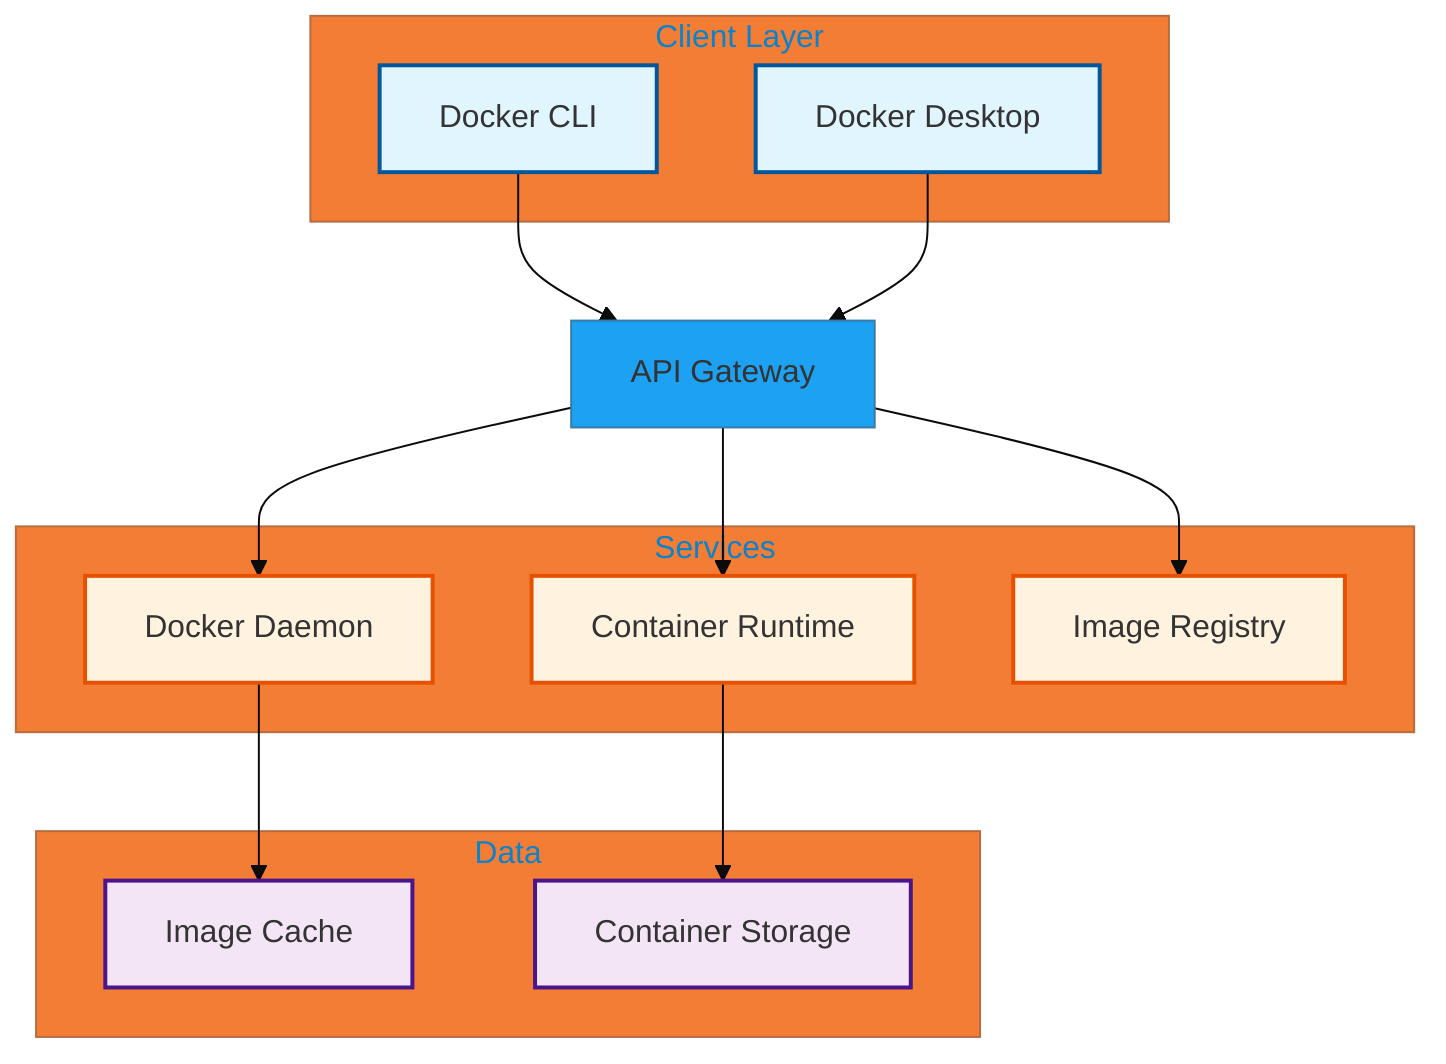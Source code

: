 %%{init: {'theme':'base', 'themeVariables': { 'primaryColor':'#1DA1F2'}}}%%
graph TB
 %% Client Layer
 subgraph "Client Layer"
 C0[Docker CLI]
 C1[Docker Desktop]
 end
 %% API Gateway
 GW[API Gateway]
 %% Service Layer
 subgraph "Services"
 S0[Docker Daemon]
 S1[Container Runtime]
 S2[Image Registry]
 end
 %% Data Layer
 subgraph "Data"
 D0[Image Cache]
 D1[Container Storage]
 end
 %% Connections
 C0 --> GW
 C1 --> GW
 GW --> S0
 GW --> S1
 GW --> S2
 S0 --> D0
 S1 --> D1
 %% Styling
 classDef client fill:#E1F5FE,stroke:#01579B,stroke-width:2px
 classDef service fill:#FFF3E0,stroke:#E65100,stroke-width:2px
 classDef data fill:#F3E5F5,stroke:#4A148C,stroke-width:2px
 class C0 client
 class C1 client
 class S0 service
 class S1 service
 class S2 service
 class D0 data
 class D1 data